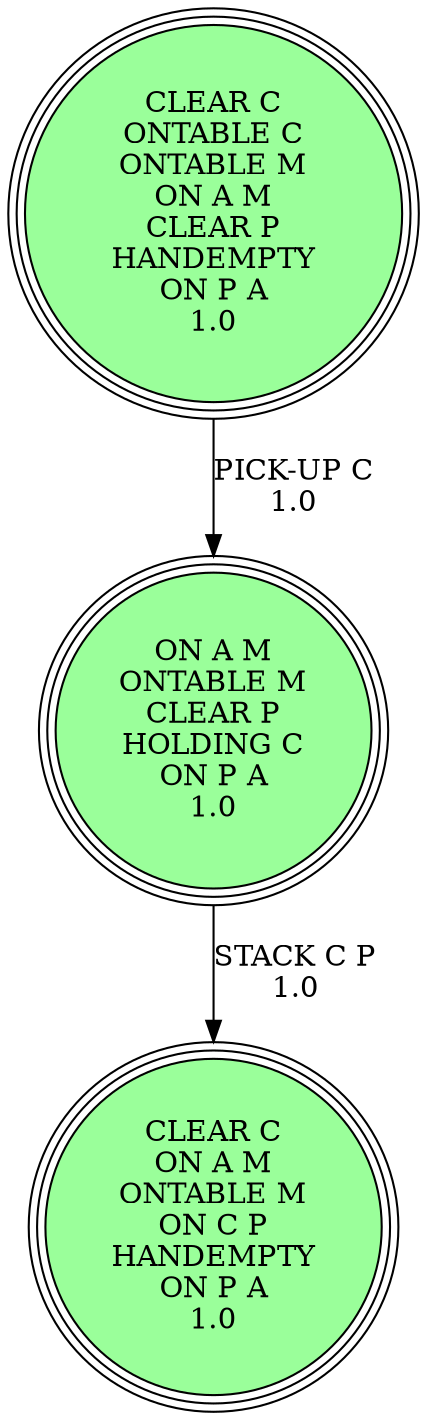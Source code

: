 digraph {
"ON A M\nONTABLE M\nCLEAR P\nHOLDING C\nON P A\n1.0\n" -> "CLEAR C\nON A M\nONTABLE M\nON C P\nHANDEMPTY\nON P A\n1.0\n"[label="STACK C P\n1.0\n"];
"CLEAR C\nONTABLE C\nONTABLE M\nON A M\nCLEAR P\nHANDEMPTY\nON P A\n1.0\n" -> "ON A M\nONTABLE M\nCLEAR P\nHOLDING C\nON P A\n1.0\n"[label="PICK-UP C\n1.0\n"];
"CLEAR C\nON A M\nONTABLE M\nON C P\nHANDEMPTY\nON P A\n1.0\n" [shape=circle, style=filled, fillcolor=palegreen1, peripheries=3];
"CLEAR C\nON A M\nONTABLE M\nON C P\nHANDEMPTY\nON P A\n1.0\n" [shape=circle, style=filled, fillcolor=palegreen1, peripheries=3];
"CLEAR C\nONTABLE C\nONTABLE M\nON A M\nCLEAR P\nHANDEMPTY\nON P A\n1.0\n" [shape=circle, style=filled, fillcolor=palegreen1, peripheries=3];
"ON A M\nONTABLE M\nCLEAR P\nHOLDING C\nON P A\n1.0\n" [shape=circle, style=filled, fillcolor=palegreen1, peripheries=3];
}
